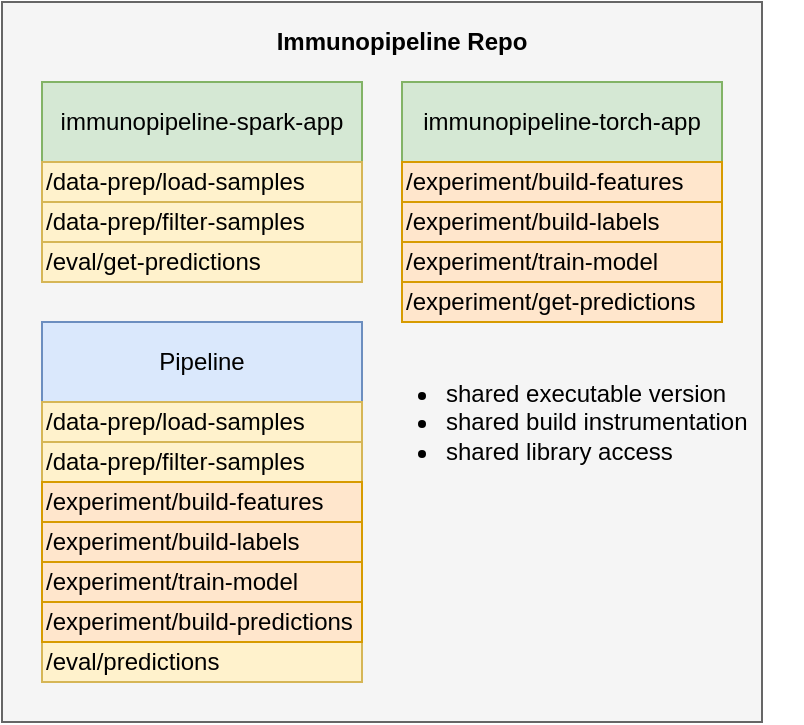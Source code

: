 <mxfile version="20.5.3" type="embed"><diagram id="23iRSUPoRavnBvh4doch" name="Page-1"><mxGraphModel dx="713" dy="677" grid="1" gridSize="10" guides="1" tooltips="1" connect="1" arrows="1" fold="1" page="1" pageScale="1" pageWidth="827" pageHeight="1169" math="0" shadow="0"><root><mxCell id="0"/><mxCell id="1" parent="0"/><mxCell id="20" value="" style="rounded=0;whiteSpace=wrap;html=1;fillColor=#f5f5f5;strokeColor=#666666;fontColor=#333333;" vertex="1" parent="1"><mxGeometry x="140" y="160" width="380" height="360" as="geometry"/></mxCell><mxCell id="2" value="immunopipeline-spark-app" style="rounded=0;whiteSpace=wrap;html=1;fillColor=#d5e8d4;strokeColor=#82b366;" vertex="1" parent="1"><mxGeometry x="160" y="200" width="160" height="40" as="geometry"/></mxCell><mxCell id="3" value="immunopipeline-torch-app" style="rounded=0;whiteSpace=wrap;html=1;fillColor=#d5e8d4;strokeColor=#82b366;" vertex="1" parent="1"><mxGeometry x="340" y="200" width="160" height="40" as="geometry"/></mxCell><mxCell id="4" value="/data-prep/load-samples" style="rounded=0;whiteSpace=wrap;html=1;align=left;fillColor=#fff2cc;strokeColor=#d6b656;" vertex="1" parent="1"><mxGeometry x="160" y="240" width="160" height="20" as="geometry"/></mxCell><mxCell id="5" value="/data-prep/filter-samples" style="rounded=0;whiteSpace=wrap;html=1;align=left;fillColor=#fff2cc;strokeColor=#d6b656;" vertex="1" parent="1"><mxGeometry x="160" y="260" width="160" height="20" as="geometry"/></mxCell><mxCell id="7" value="/experiment/build-features" style="rounded=0;whiteSpace=wrap;html=1;align=left;fillColor=#ffe6cc;strokeColor=#d79b00;" vertex="1" parent="1"><mxGeometry x="340" y="240" width="160" height="20" as="geometry"/></mxCell><mxCell id="8" value="/experiment/build-labels" style="rounded=0;whiteSpace=wrap;html=1;align=left;fillColor=#ffe6cc;strokeColor=#d79b00;" vertex="1" parent="1"><mxGeometry x="340" y="260" width="160" height="20" as="geometry"/></mxCell><mxCell id="9" value="/experiment/train-model" style="rounded=0;whiteSpace=wrap;html=1;align=left;fillColor=#ffe6cc;strokeColor=#d79b00;" vertex="1" parent="1"><mxGeometry x="340" y="280" width="160" height="20" as="geometry"/></mxCell><mxCell id="10" value="/eval/get-predictions" style="rounded=0;whiteSpace=wrap;html=1;align=left;fillColor=#fff2cc;strokeColor=#d6b656;" vertex="1" parent="1"><mxGeometry x="160" y="280" width="160" height="20" as="geometry"/></mxCell><mxCell id="11" value="/experiment/get-predictions" style="rounded=0;whiteSpace=wrap;html=1;align=left;fillColor=#ffe6cc;strokeColor=#d79b00;" vertex="1" parent="1"><mxGeometry x="340" y="300" width="160" height="20" as="geometry"/></mxCell><mxCell id="12" value="Pipeline" style="rounded=0;whiteSpace=wrap;html=1;fillColor=#dae8fc;strokeColor=#6c8ebf;" vertex="1" parent="1"><mxGeometry x="160" y="320" width="160" height="40" as="geometry"/></mxCell><mxCell id="13" value="/data-prep/load-samples" style="rounded=0;whiteSpace=wrap;html=1;align=left;fillColor=#fff2cc;strokeColor=#d6b656;" vertex="1" parent="1"><mxGeometry x="160" y="360" width="160" height="20" as="geometry"/></mxCell><mxCell id="14" value="/data-prep/filter-samples" style="rounded=0;whiteSpace=wrap;html=1;align=left;fillColor=#fff2cc;strokeColor=#d6b656;" vertex="1" parent="1"><mxGeometry x="160" y="380" width="160" height="20" as="geometry"/></mxCell><mxCell id="15" value="/eval/predictions" style="rounded=0;whiteSpace=wrap;html=1;align=left;fillColor=#fff2cc;strokeColor=#d6b656;" vertex="1" parent="1"><mxGeometry x="160" y="480" width="160" height="20" as="geometry"/></mxCell><mxCell id="16" value="/experiment/build-features" style="rounded=0;whiteSpace=wrap;html=1;align=left;fillColor=#ffe6cc;strokeColor=#d79b00;" vertex="1" parent="1"><mxGeometry x="160" y="400" width="160" height="20" as="geometry"/></mxCell><mxCell id="17" value="/experiment/build-labels" style="rounded=0;whiteSpace=wrap;html=1;align=left;fillColor=#ffe6cc;strokeColor=#d79b00;" vertex="1" parent="1"><mxGeometry x="160" y="420" width="160" height="20" as="geometry"/></mxCell><mxCell id="18" value="/experiment/train-model" style="rounded=0;whiteSpace=wrap;html=1;align=left;fillColor=#ffe6cc;strokeColor=#d79b00;" vertex="1" parent="1"><mxGeometry x="160" y="440" width="160" height="20" as="geometry"/></mxCell><mxCell id="19" value="/experiment/build-predictions" style="rounded=0;whiteSpace=wrap;html=1;align=left;fillColor=#ffe6cc;strokeColor=#d79b00;" vertex="1" parent="1"><mxGeometry x="160" y="460" width="160" height="20" as="geometry"/></mxCell><mxCell id="21" value="Immunopipeline Repo" style="text;html=1;strokeColor=none;fillColor=none;align=center;verticalAlign=middle;whiteSpace=wrap;rounded=0;fontStyle=1" vertex="1" parent="1"><mxGeometry x="140" y="160" width="400" height="40" as="geometry"/></mxCell><mxCell id="22" value="&lt;ul&gt;&lt;li&gt;&lt;span style=&quot;background-color: initial;&quot;&gt;shared executable version&lt;/span&gt;&lt;/li&gt;&lt;li&gt;&lt;span style=&quot;background-color: initial;&quot;&gt;shared build instrumentation&lt;/span&gt;&lt;/li&gt;&lt;li&gt;&lt;span style=&quot;background-color: initial;&quot;&gt;shared library access&lt;/span&gt;&lt;/li&gt;&lt;/ul&gt;" style="text;html=1;strokeColor=none;fillColor=none;align=left;verticalAlign=top;whiteSpace=wrap;rounded=0;" vertex="1" parent="1"><mxGeometry x="320" y="330" width="200" height="170" as="geometry"/></mxCell></root></mxGraphModel></diagram></mxfile>